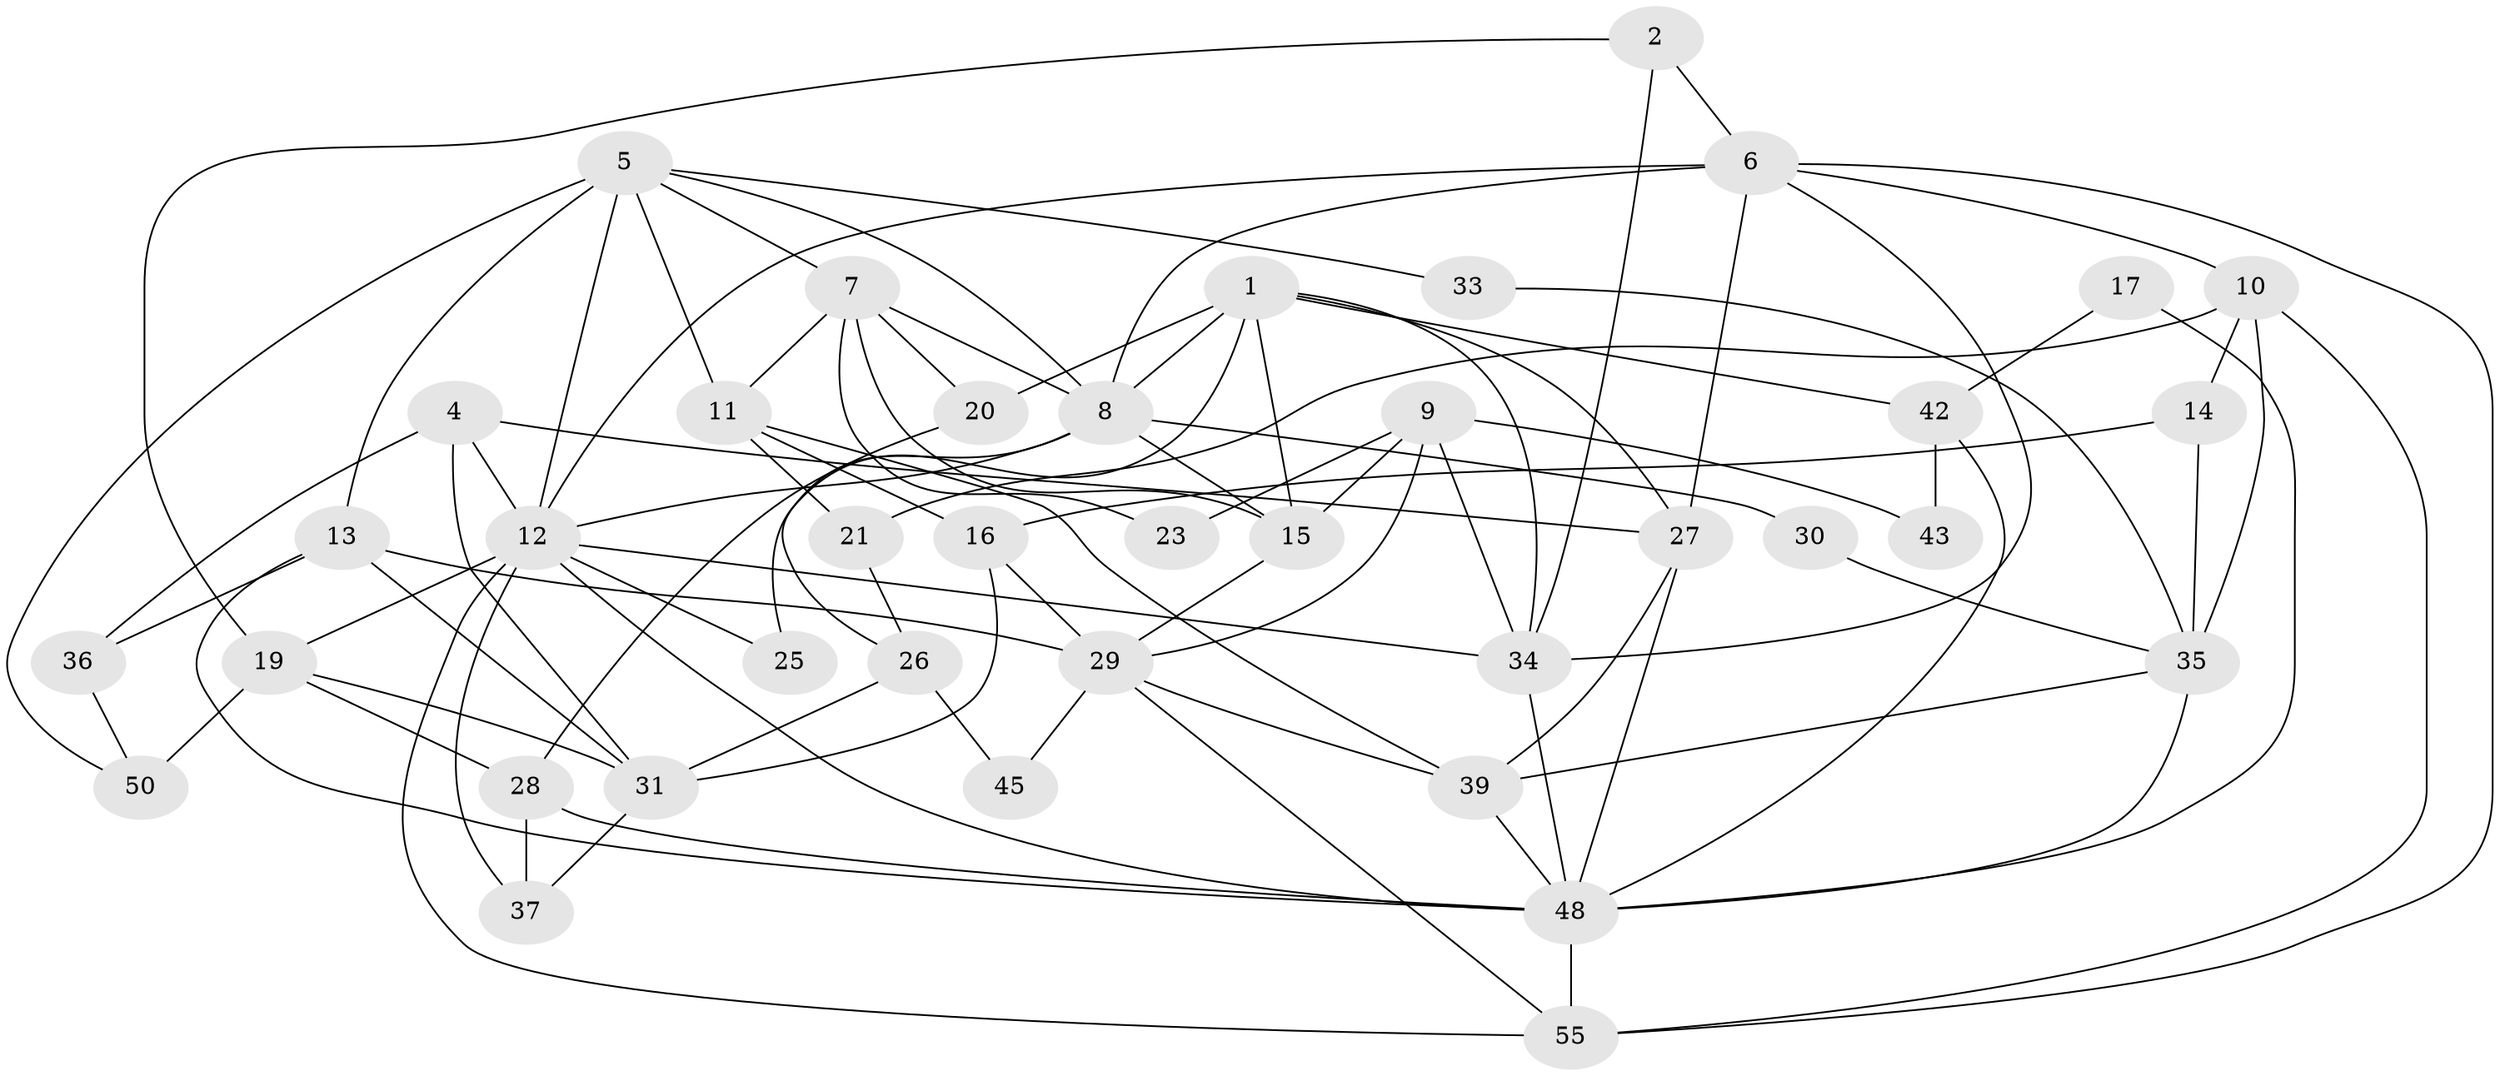 // Generated by graph-tools (version 1.1) at 2025/24/03/03/25 07:24:00]
// undirected, 39 vertices, 90 edges
graph export_dot {
graph [start="1"]
  node [color=gray90,style=filled];
  1 [super="+3"];
  2;
  4;
  5 [super="+56"];
  6 [super="+38"];
  7 [super="+24"];
  8 [super="+51"];
  9;
  10 [super="+18"];
  11 [super="+22"];
  12 [super="+44"];
  13 [super="+41"];
  14;
  15 [super="+46"];
  16;
  17;
  19 [super="+40"];
  20;
  21;
  23;
  25;
  26;
  27 [super="+32"];
  28;
  29 [super="+47"];
  30;
  31 [super="+54"];
  33;
  34 [super="+52"];
  35 [super="+49"];
  36;
  37;
  39;
  42;
  43;
  45;
  48 [super="+53"];
  50;
  55;
  1 -- 20 [weight=2];
  1 -- 8;
  1 -- 15;
  1 -- 42;
  1 -- 34;
  1 -- 25;
  1 -- 27;
  2 -- 19;
  2 -- 34;
  2 -- 6;
  4 -- 36;
  4 -- 27;
  4 -- 31;
  4 -- 12;
  5 -- 13 [weight=2];
  5 -- 33;
  5 -- 8;
  5 -- 12;
  5 -- 7;
  5 -- 50;
  5 -- 11;
  6 -- 27;
  6 -- 55;
  6 -- 10;
  6 -- 12;
  6 -- 34;
  6 -- 8;
  7 -- 20;
  7 -- 11;
  7 -- 23;
  7 -- 8;
  7 -- 15;
  8 -- 26;
  8 -- 30;
  8 -- 15;
  8 -- 12;
  9 -- 29;
  9 -- 34 [weight=2];
  9 -- 15;
  9 -- 23;
  9 -- 43;
  10 -- 55;
  10 -- 35;
  10 -- 21;
  10 -- 14;
  11 -- 16;
  11 -- 21 [weight=2];
  11 -- 39;
  12 -- 55;
  12 -- 48;
  12 -- 25;
  12 -- 19;
  12 -- 34;
  12 -- 37;
  13 -- 36;
  13 -- 48;
  13 -- 29;
  13 -- 31;
  14 -- 16;
  14 -- 35;
  15 -- 29;
  16 -- 29;
  16 -- 31;
  17 -- 42;
  17 -- 48;
  19 -- 28;
  19 -- 50 [weight=2];
  19 -- 31;
  20 -- 28;
  21 -- 26;
  26 -- 45;
  26 -- 31;
  27 -- 39;
  27 -- 48;
  28 -- 37;
  28 -- 48;
  29 -- 39;
  29 -- 45;
  29 -- 55;
  30 -- 35;
  31 -- 37;
  33 -- 35;
  34 -- 48;
  35 -- 48;
  35 -- 39;
  36 -- 50;
  39 -- 48;
  42 -- 48;
  42 -- 43;
  48 -- 55;
}

